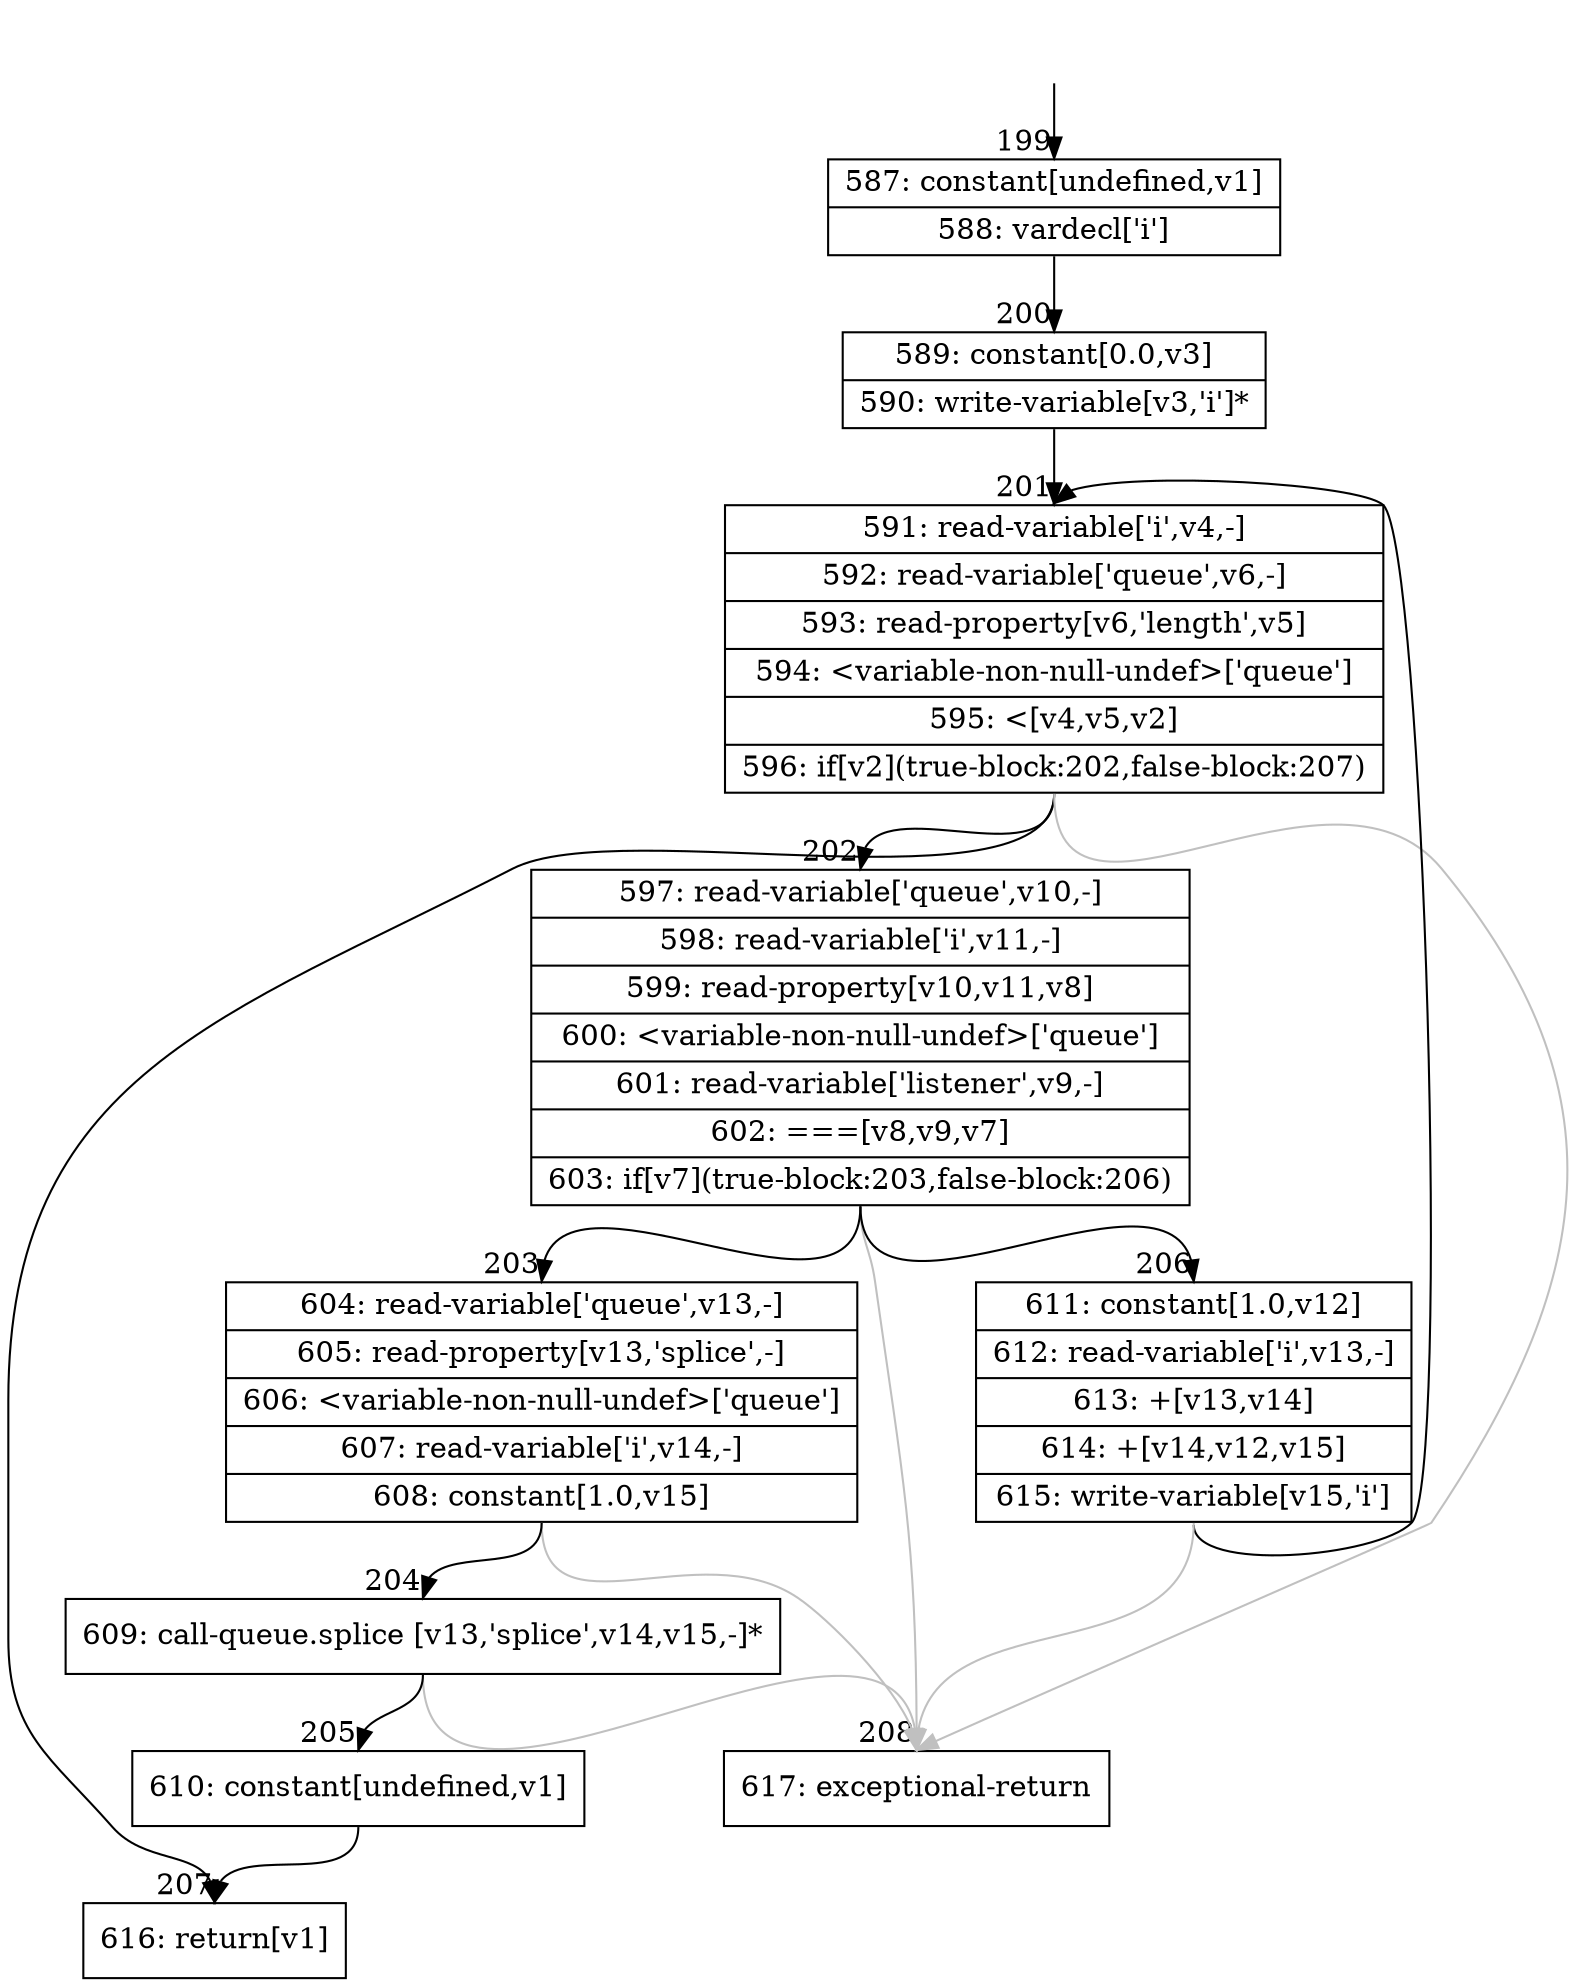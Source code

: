 digraph {
rankdir="TD"
BB_entry25[shape=none,label=""];
BB_entry25 -> BB199 [tailport=s, headport=n, headlabel="    199"]
BB199 [shape=record label="{587: constant[undefined,v1]|588: vardecl['i']}" ] 
BB199 -> BB200 [tailport=s, headport=n, headlabel="      200"]
BB200 [shape=record label="{589: constant[0.0,v3]|590: write-variable[v3,'i']*}" ] 
BB200 -> BB201 [tailport=s, headport=n, headlabel="      201"]
BB201 [shape=record label="{591: read-variable['i',v4,-]|592: read-variable['queue',v6,-]|593: read-property[v6,'length',v5]|594: \<variable-non-null-undef\>['queue']|595: \<[v4,v5,v2]|596: if[v2](true-block:202,false-block:207)}" ] 
BB201 -> BB202 [tailport=s, headport=n, headlabel="      202"]
BB201 -> BB207 [tailport=s, headport=n, headlabel="      207"]
BB201 -> BB208 [tailport=s, headport=n, color=gray, headlabel="      208"]
BB202 [shape=record label="{597: read-variable['queue',v10,-]|598: read-variable['i',v11,-]|599: read-property[v10,v11,v8]|600: \<variable-non-null-undef\>['queue']|601: read-variable['listener',v9,-]|602: ===[v8,v9,v7]|603: if[v7](true-block:203,false-block:206)}" ] 
BB202 -> BB203 [tailport=s, headport=n, headlabel="      203"]
BB202 -> BB206 [tailport=s, headport=n, headlabel="      206"]
BB202 -> BB208 [tailport=s, headport=n, color=gray]
BB203 [shape=record label="{604: read-variable['queue',v13,-]|605: read-property[v13,'splice',-]|606: \<variable-non-null-undef\>['queue']|607: read-variable['i',v14,-]|608: constant[1.0,v15]}" ] 
BB203 -> BB204 [tailport=s, headport=n, headlabel="      204"]
BB203 -> BB208 [tailport=s, headport=n, color=gray]
BB204 [shape=record label="{609: call-queue.splice [v13,'splice',v14,v15,-]*}" ] 
BB204 -> BB205 [tailport=s, headport=n, headlabel="      205"]
BB204 -> BB208 [tailport=s, headport=n, color=gray]
BB205 [shape=record label="{610: constant[undefined,v1]}" ] 
BB205 -> BB207 [tailport=s, headport=n]
BB206 [shape=record label="{611: constant[1.0,v12]|612: read-variable['i',v13,-]|613: +[v13,v14]|614: +[v14,v12,v15]|615: write-variable[v15,'i']}" ] 
BB206 -> BB201 [tailport=s, headport=n]
BB206 -> BB208 [tailport=s, headport=n, color=gray]
BB207 [shape=record label="{616: return[v1]}" ] 
BB208 [shape=record label="{617: exceptional-return}" ] 
//#$~ 384
}
